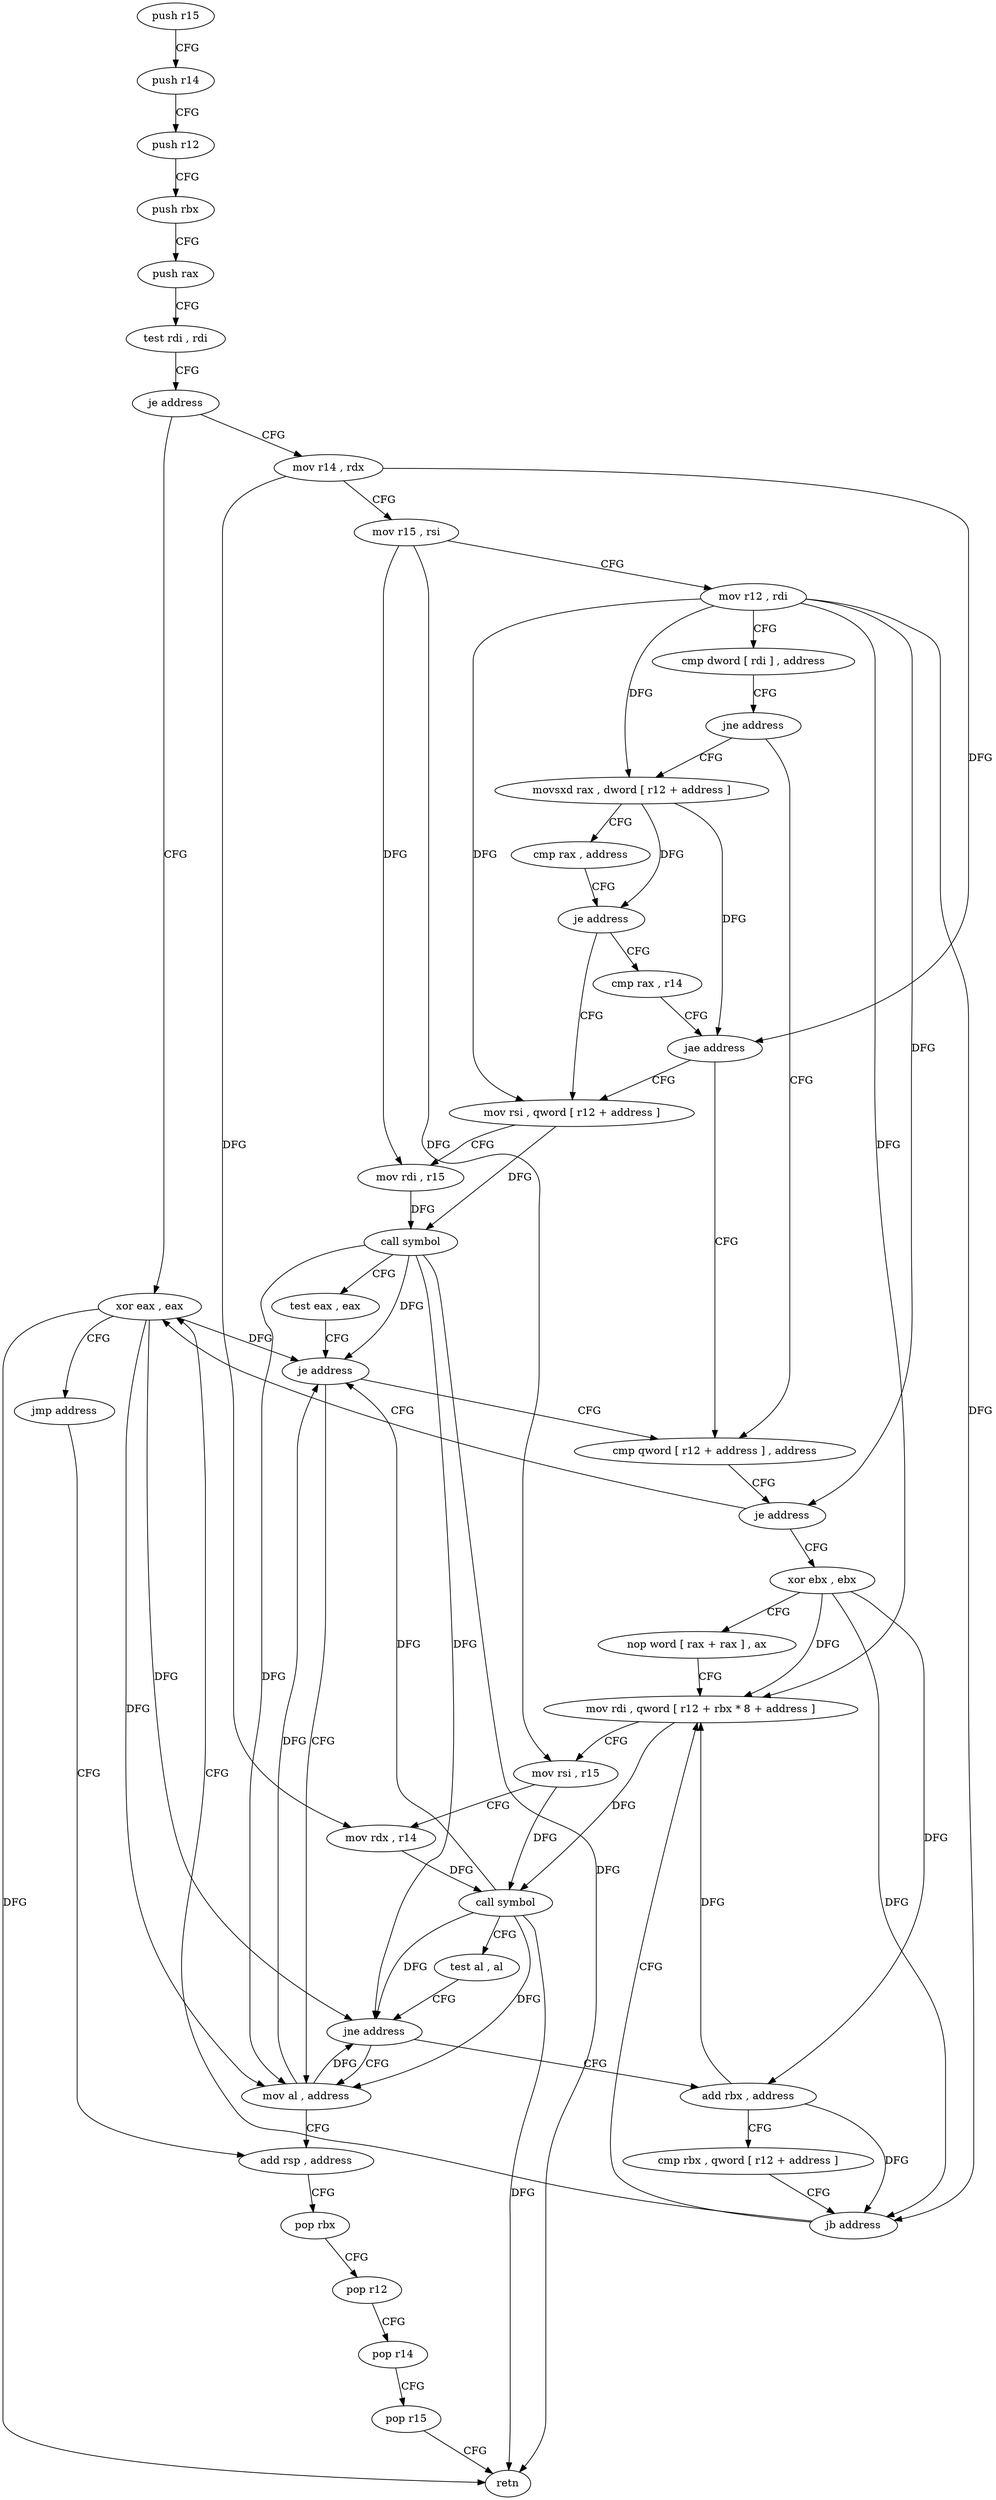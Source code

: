 digraph "func" {
"117584" [label = "push r15" ]
"117586" [label = "push r14" ]
"117588" [label = "push r12" ]
"117590" [label = "push rbx" ]
"117591" [label = "push rax" ]
"117592" [label = "test rdi , rdi" ]
"117595" [label = "je address" ]
"117695" [label = "xor eax , eax" ]
"117597" [label = "mov r14 , rdx" ]
"117697" [label = "jmp address" ]
"117701" [label = "add rsp , address" ]
"117600" [label = "mov r15 , rsi" ]
"117603" [label = "mov r12 , rdi" ]
"117606" [label = "cmp dword [ rdi ] , address" ]
"117609" [label = "jne address" ]
"117644" [label = "cmp qword [ r12 + address ] , address" ]
"117611" [label = "movsxd rax , dword [ r12 + address ]" ]
"117705" [label = "pop rbx" ]
"117706" [label = "pop r12" ]
"117708" [label = "pop r14" ]
"117710" [label = "pop r15" ]
"117712" [label = "retn" ]
"117650" [label = "je address" ]
"117652" [label = "xor ebx , ebx" ]
"117616" [label = "cmp rax , address" ]
"117620" [label = "je address" ]
"117627" [label = "mov rsi , qword [ r12 + address ]" ]
"117622" [label = "cmp rax , r14" ]
"117654" [label = "nop word [ rax + rax ] , ax" ]
"117664" [label = "mov rdi , qword [ r12 + rbx * 8 + address ]" ]
"117632" [label = "mov rdi , r15" ]
"117635" [label = "call symbol" ]
"117640" [label = "test eax , eax" ]
"117642" [label = "je address" ]
"117699" [label = "mov al , address" ]
"117625" [label = "jae address" ]
"117684" [label = "add rbx , address" ]
"117688" [label = "cmp rbx , qword [ r12 + address ]" ]
"117693" [label = "jb address" ]
"117669" [label = "mov rsi , r15" ]
"117672" [label = "mov rdx , r14" ]
"117675" [label = "call symbol" ]
"117680" [label = "test al , al" ]
"117682" [label = "jne address" ]
"117584" -> "117586" [ label = "CFG" ]
"117586" -> "117588" [ label = "CFG" ]
"117588" -> "117590" [ label = "CFG" ]
"117590" -> "117591" [ label = "CFG" ]
"117591" -> "117592" [ label = "CFG" ]
"117592" -> "117595" [ label = "CFG" ]
"117595" -> "117695" [ label = "CFG" ]
"117595" -> "117597" [ label = "CFG" ]
"117695" -> "117697" [ label = "CFG" ]
"117695" -> "117712" [ label = "DFG" ]
"117695" -> "117642" [ label = "DFG" ]
"117695" -> "117682" [ label = "DFG" ]
"117695" -> "117699" [ label = "DFG" ]
"117597" -> "117600" [ label = "CFG" ]
"117597" -> "117625" [ label = "DFG" ]
"117597" -> "117672" [ label = "DFG" ]
"117697" -> "117701" [ label = "CFG" ]
"117701" -> "117705" [ label = "CFG" ]
"117600" -> "117603" [ label = "CFG" ]
"117600" -> "117632" [ label = "DFG" ]
"117600" -> "117669" [ label = "DFG" ]
"117603" -> "117606" [ label = "CFG" ]
"117603" -> "117650" [ label = "DFG" ]
"117603" -> "117611" [ label = "DFG" ]
"117603" -> "117627" [ label = "DFG" ]
"117603" -> "117664" [ label = "DFG" ]
"117603" -> "117693" [ label = "DFG" ]
"117606" -> "117609" [ label = "CFG" ]
"117609" -> "117644" [ label = "CFG" ]
"117609" -> "117611" [ label = "CFG" ]
"117644" -> "117650" [ label = "CFG" ]
"117611" -> "117616" [ label = "CFG" ]
"117611" -> "117620" [ label = "DFG" ]
"117611" -> "117625" [ label = "DFG" ]
"117705" -> "117706" [ label = "CFG" ]
"117706" -> "117708" [ label = "CFG" ]
"117708" -> "117710" [ label = "CFG" ]
"117710" -> "117712" [ label = "CFG" ]
"117650" -> "117695" [ label = "CFG" ]
"117650" -> "117652" [ label = "CFG" ]
"117652" -> "117654" [ label = "CFG" ]
"117652" -> "117664" [ label = "DFG" ]
"117652" -> "117684" [ label = "DFG" ]
"117652" -> "117693" [ label = "DFG" ]
"117616" -> "117620" [ label = "CFG" ]
"117620" -> "117627" [ label = "CFG" ]
"117620" -> "117622" [ label = "CFG" ]
"117627" -> "117632" [ label = "CFG" ]
"117627" -> "117635" [ label = "DFG" ]
"117622" -> "117625" [ label = "CFG" ]
"117654" -> "117664" [ label = "CFG" ]
"117664" -> "117669" [ label = "CFG" ]
"117664" -> "117675" [ label = "DFG" ]
"117632" -> "117635" [ label = "DFG" ]
"117635" -> "117640" [ label = "CFG" ]
"117635" -> "117712" [ label = "DFG" ]
"117635" -> "117642" [ label = "DFG" ]
"117635" -> "117682" [ label = "DFG" ]
"117635" -> "117699" [ label = "DFG" ]
"117640" -> "117642" [ label = "CFG" ]
"117642" -> "117699" [ label = "CFG" ]
"117642" -> "117644" [ label = "CFG" ]
"117699" -> "117701" [ label = "CFG" ]
"117699" -> "117642" [ label = "DFG" ]
"117699" -> "117682" [ label = "DFG" ]
"117625" -> "117644" [ label = "CFG" ]
"117625" -> "117627" [ label = "CFG" ]
"117684" -> "117688" [ label = "CFG" ]
"117684" -> "117664" [ label = "DFG" ]
"117684" -> "117693" [ label = "DFG" ]
"117688" -> "117693" [ label = "CFG" ]
"117693" -> "117664" [ label = "CFG" ]
"117693" -> "117695" [ label = "CFG" ]
"117669" -> "117672" [ label = "CFG" ]
"117669" -> "117675" [ label = "DFG" ]
"117672" -> "117675" [ label = "DFG" ]
"117675" -> "117680" [ label = "CFG" ]
"117675" -> "117642" [ label = "DFG" ]
"117675" -> "117712" [ label = "DFG" ]
"117675" -> "117682" [ label = "DFG" ]
"117675" -> "117699" [ label = "DFG" ]
"117680" -> "117682" [ label = "CFG" ]
"117682" -> "117699" [ label = "CFG" ]
"117682" -> "117684" [ label = "CFG" ]
}

